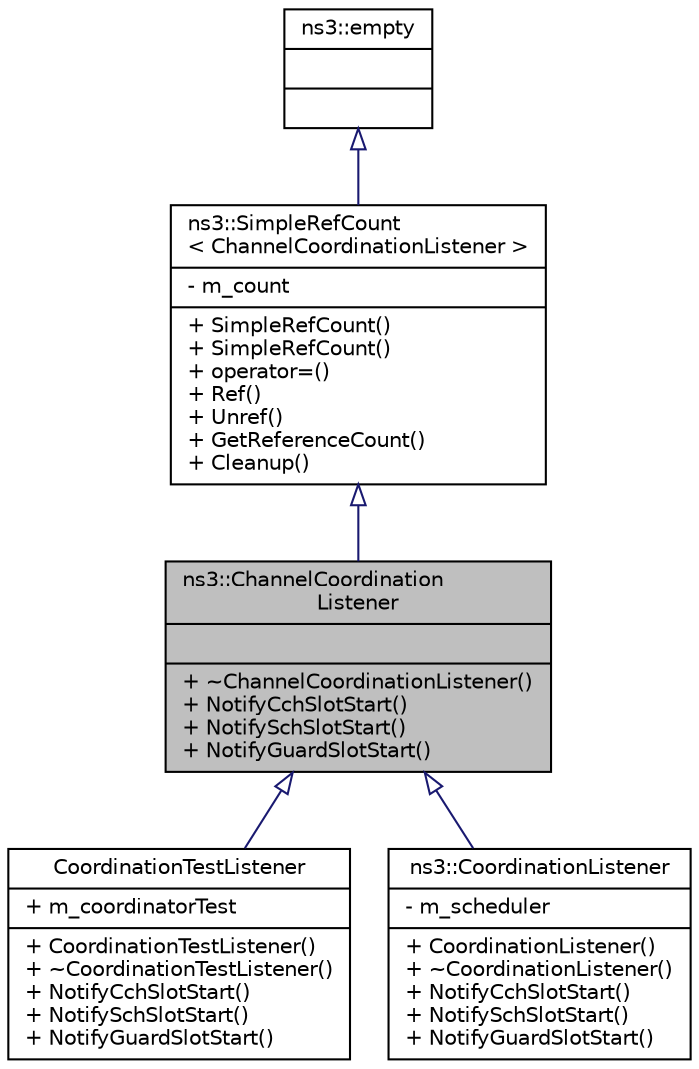 digraph "ns3::ChannelCoordinationListener"
{
  edge [fontname="Helvetica",fontsize="10",labelfontname="Helvetica",labelfontsize="10"];
  node [fontname="Helvetica",fontsize="10",shape=record];
  Node1 [label="{ns3::ChannelCoordination\lListener\n||+ ~ChannelCoordinationListener()\l+ NotifyCchSlotStart()\l+ NotifySchSlotStart()\l+ NotifyGuardSlotStart()\l}",height=0.2,width=0.4,color="black", fillcolor="grey75", style="filled", fontcolor="black"];
  Node2 -> Node1 [dir="back",color="midnightblue",fontsize="10",style="solid",arrowtail="onormal"];
  Node2 [label="{ns3::SimpleRefCount\l\< ChannelCoordinationListener \>\n|- m_count\l|+ SimpleRefCount()\l+ SimpleRefCount()\l+ operator=()\l+ Ref()\l+ Unref()\l+ GetReferenceCount()\l+ Cleanup()\l}",height=0.2,width=0.4,color="black", fillcolor="white", style="filled",URL="$da/da1/classns3_1_1SimpleRefCount.html"];
  Node3 -> Node2 [dir="back",color="midnightblue",fontsize="10",style="solid",arrowtail="onormal"];
  Node3 [label="{ns3::empty\n||}",height=0.2,width=0.4,color="black", fillcolor="white", style="filled",URL="$d9/d6a/classns3_1_1empty.html",tooltip="make Callback use a separate empty type "];
  Node1 -> Node4 [dir="back",color="midnightblue",fontsize="10",style="solid",arrowtail="onormal"];
  Node4 [label="{CoordinationTestListener\n|+ m_coordinatorTest\l|+ CoordinationTestListener()\l+ ~CoordinationTestListener()\l+ NotifyCchSlotStart()\l+ NotifySchSlotStart()\l+ NotifyGuardSlotStart()\l}",height=0.2,width=0.4,color="black", fillcolor="white", style="filled",URL="$d5/dd3/classCoordinationTestListener.html",tooltip="CoordinationTestListener is used to test channel coordination events. "];
  Node1 -> Node5 [dir="back",color="midnightblue",fontsize="10",style="solid",arrowtail="onormal"];
  Node5 [label="{ns3::CoordinationListener\n|- m_scheduler\l|+ CoordinationListener()\l+ ~CoordinationListener()\l+ NotifyCchSlotStart()\l+ NotifySchSlotStart()\l+ NotifyGuardSlotStart()\l}",height=0.2,width=0.4,color="black", fillcolor="white", style="filled",URL="$d3/dca/classns3_1_1CoordinationListener.html",tooltip="CoordinationListener class. "];
}
